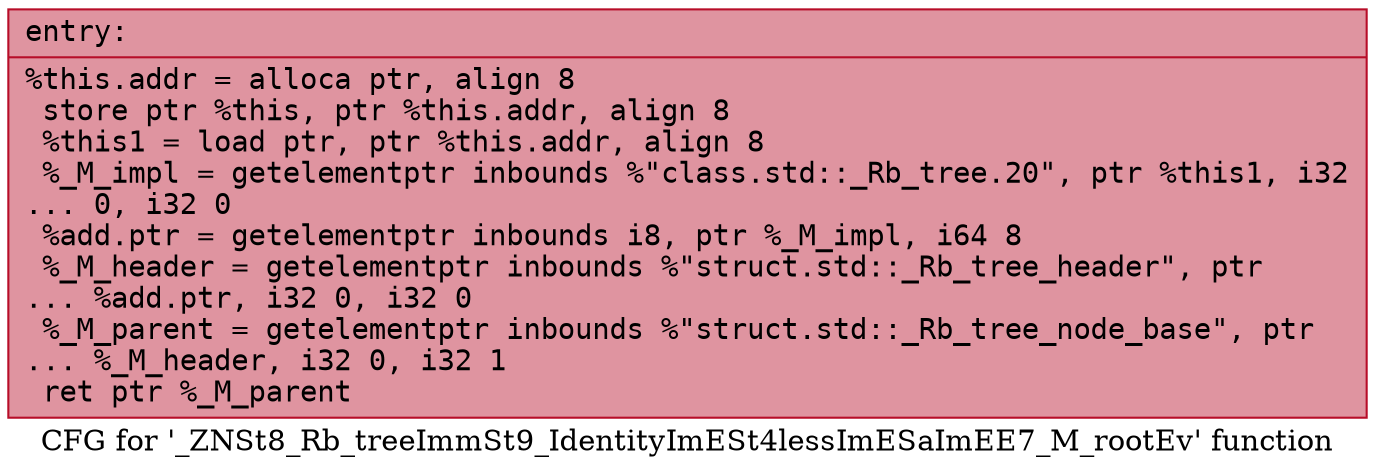 digraph "CFG for '_ZNSt8_Rb_treeImmSt9_IdentityImESt4lessImESaImEE7_M_rootEv' function" {
	label="CFG for '_ZNSt8_Rb_treeImmSt9_IdentityImESt4lessImESaImEE7_M_rootEv' function";

	Node0x560dca164940 [shape=record,color="#b70d28ff", style=filled, fillcolor="#b70d2870" fontname="Courier",label="{entry:\l|  %this.addr = alloca ptr, align 8\l  store ptr %this, ptr %this.addr, align 8\l  %this1 = load ptr, ptr %this.addr, align 8\l  %_M_impl = getelementptr inbounds %\"class.std::_Rb_tree.20\", ptr %this1, i32\l... 0, i32 0\l  %add.ptr = getelementptr inbounds i8, ptr %_M_impl, i64 8\l  %_M_header = getelementptr inbounds %\"struct.std::_Rb_tree_header\", ptr\l... %add.ptr, i32 0, i32 0\l  %_M_parent = getelementptr inbounds %\"struct.std::_Rb_tree_node_base\", ptr\l... %_M_header, i32 0, i32 1\l  ret ptr %_M_parent\l}"];
}
